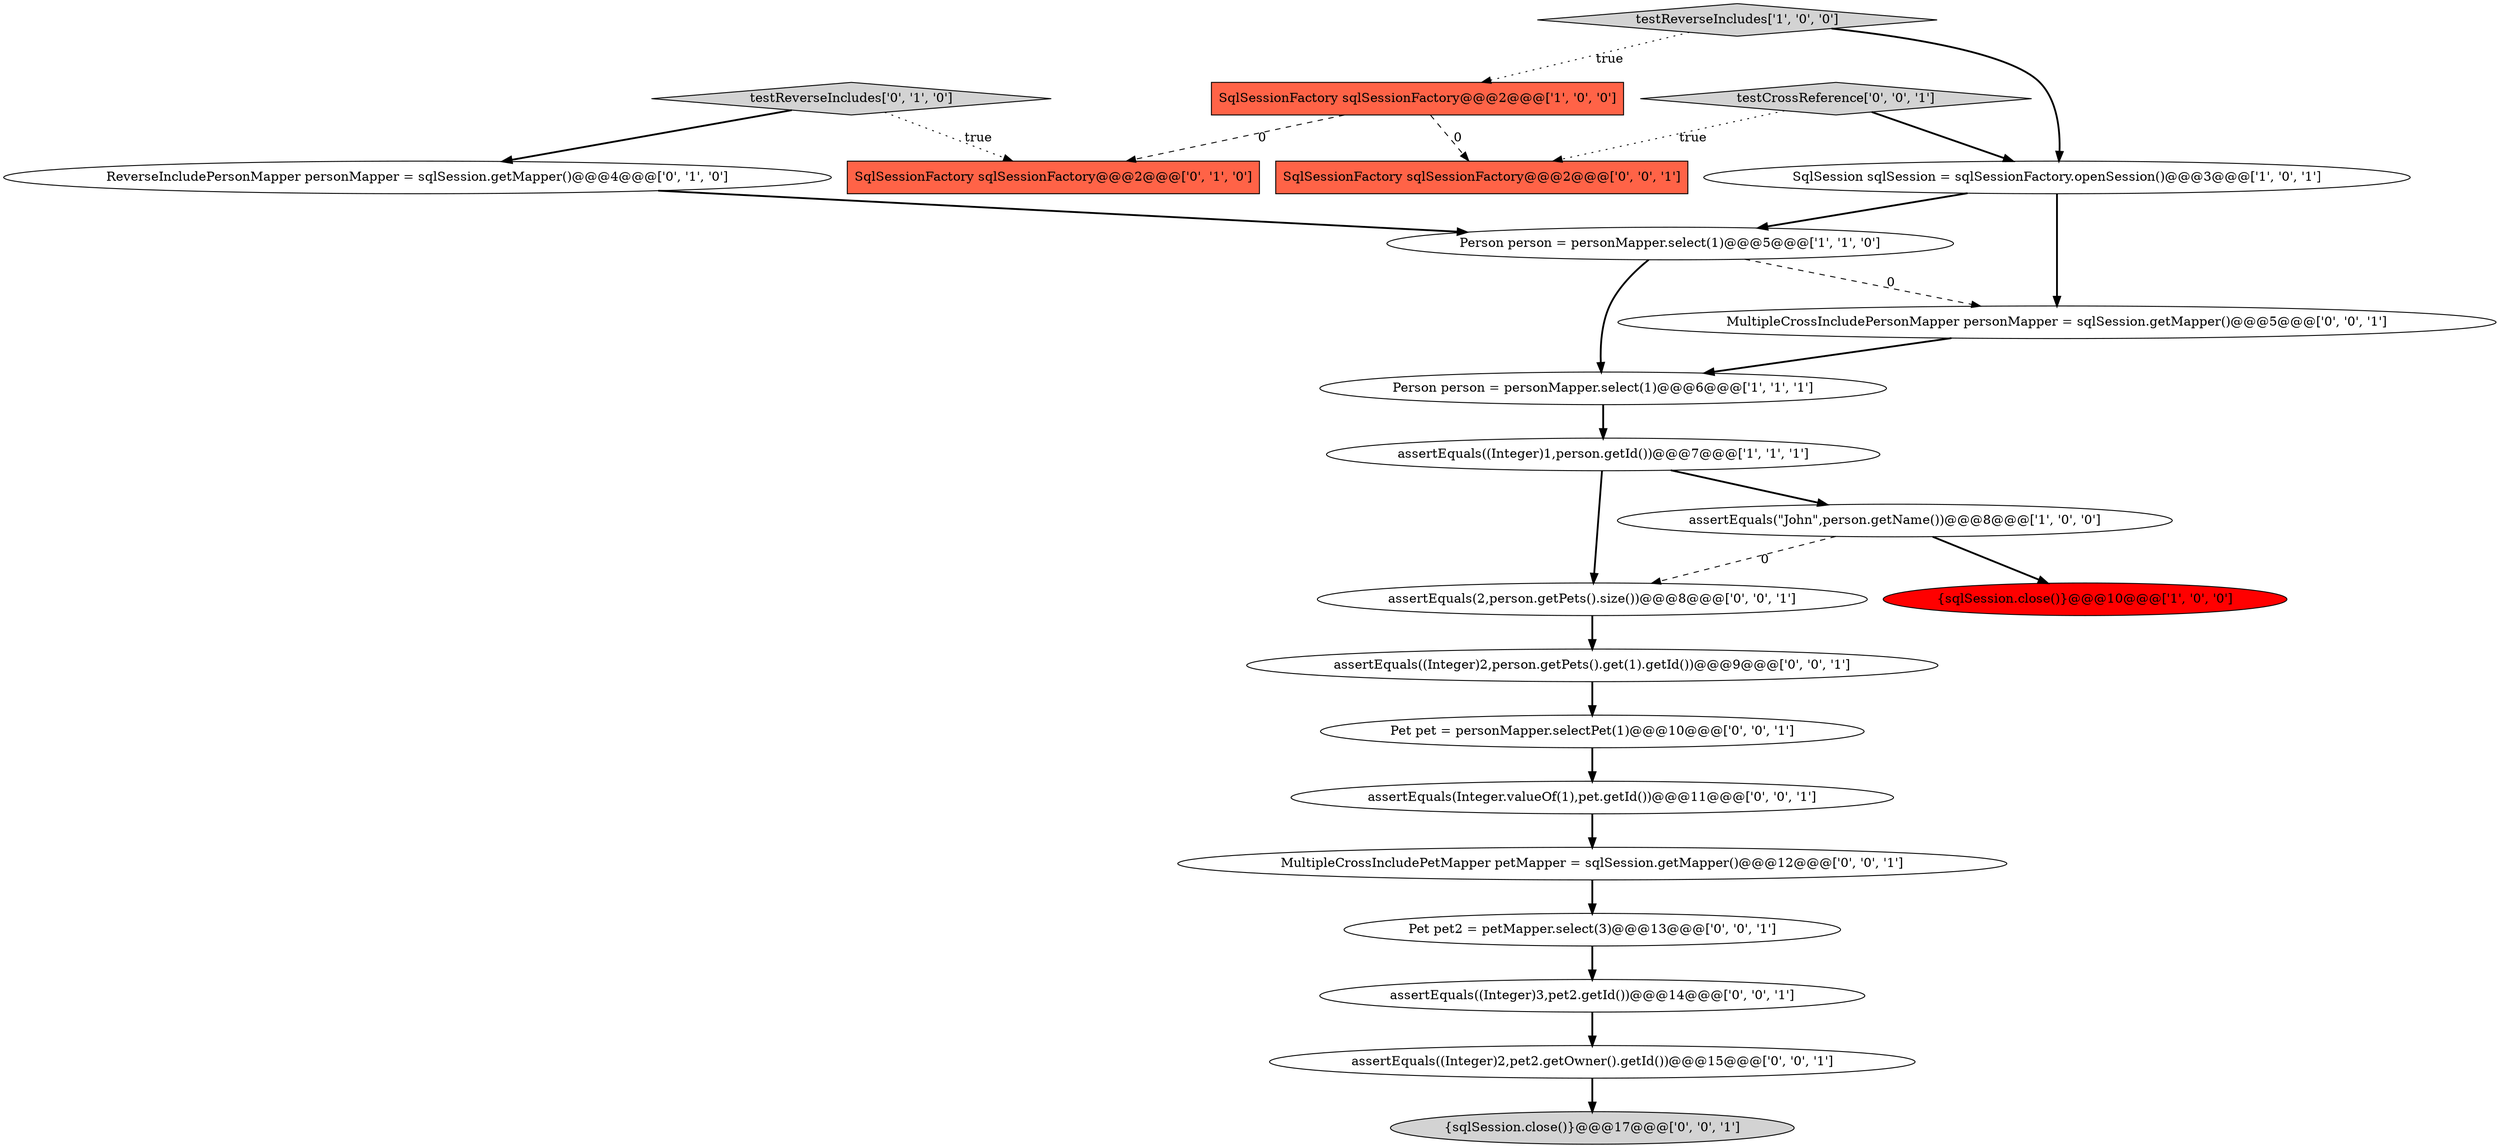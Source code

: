 digraph {
22 [style = filled, label = "Pet pet2 = petMapper.select(3)@@@13@@@['0', '0', '1']", fillcolor = white, shape = ellipse image = "AAA0AAABBB3BBB"];
7 [style = filled, label = "Person person = personMapper.select(1)@@@6@@@['1', '1', '1']", fillcolor = white, shape = ellipse image = "AAA0AAABBB1BBB"];
2 [style = filled, label = "{sqlSession.close()}@@@10@@@['1', '0', '0']", fillcolor = red, shape = ellipse image = "AAA1AAABBB1BBB"];
5 [style = filled, label = "assertEquals((Integer)1,person.getId())@@@7@@@['1', '1', '1']", fillcolor = white, shape = ellipse image = "AAA0AAABBB1BBB"];
19 [style = filled, label = "assertEquals((Integer)2,person.getPets().get(1).getId())@@@9@@@['0', '0', '1']", fillcolor = white, shape = ellipse image = "AAA0AAABBB3BBB"];
21 [style = filled, label = "assertEquals(2,person.getPets().size())@@@8@@@['0', '0', '1']", fillcolor = white, shape = ellipse image = "AAA0AAABBB3BBB"];
10 [style = filled, label = "ReverseIncludePersonMapper personMapper = sqlSession.getMapper()@@@4@@@['0', '1', '0']", fillcolor = white, shape = ellipse image = "AAA0AAABBB2BBB"];
15 [style = filled, label = "assertEquals((Integer)3,pet2.getId())@@@14@@@['0', '0', '1']", fillcolor = white, shape = ellipse image = "AAA0AAABBB3BBB"];
6 [style = filled, label = "testReverseIncludes['1', '0', '0']", fillcolor = lightgray, shape = diamond image = "AAA0AAABBB1BBB"];
8 [style = filled, label = "SqlSessionFactory sqlSessionFactory@@@2@@@['0', '1', '0']", fillcolor = tomato, shape = box image = "AAA1AAABBB2BBB"];
17 [style = filled, label = "MultipleCrossIncludePetMapper petMapper = sqlSession.getMapper()@@@12@@@['0', '0', '1']", fillcolor = white, shape = ellipse image = "AAA0AAABBB3BBB"];
14 [style = filled, label = "Pet pet = personMapper.selectPet(1)@@@10@@@['0', '0', '1']", fillcolor = white, shape = ellipse image = "AAA0AAABBB3BBB"];
18 [style = filled, label = "MultipleCrossIncludePersonMapper personMapper = sqlSession.getMapper()@@@5@@@['0', '0', '1']", fillcolor = white, shape = ellipse image = "AAA0AAABBB3BBB"];
20 [style = filled, label = "assertEquals(Integer.valueOf(1),pet.getId())@@@11@@@['0', '0', '1']", fillcolor = white, shape = ellipse image = "AAA0AAABBB3BBB"];
0 [style = filled, label = "SqlSessionFactory sqlSessionFactory@@@2@@@['1', '0', '0']", fillcolor = tomato, shape = box image = "AAA1AAABBB1BBB"];
3 [style = filled, label = "Person person = personMapper.select(1)@@@5@@@['1', '1', '0']", fillcolor = white, shape = ellipse image = "AAA0AAABBB1BBB"];
12 [style = filled, label = "testCrossReference['0', '0', '1']", fillcolor = lightgray, shape = diamond image = "AAA0AAABBB3BBB"];
16 [style = filled, label = "{sqlSession.close()}@@@17@@@['0', '0', '1']", fillcolor = lightgray, shape = ellipse image = "AAA0AAABBB3BBB"];
11 [style = filled, label = "assertEquals((Integer)2,pet2.getOwner().getId())@@@15@@@['0', '0', '1']", fillcolor = white, shape = ellipse image = "AAA0AAABBB3BBB"];
13 [style = filled, label = "SqlSessionFactory sqlSessionFactory@@@2@@@['0', '0', '1']", fillcolor = tomato, shape = box image = "AAA0AAABBB3BBB"];
1 [style = filled, label = "assertEquals(\"John\",person.getName())@@@8@@@['1', '0', '0']", fillcolor = white, shape = ellipse image = "AAA0AAABBB1BBB"];
4 [style = filled, label = "SqlSession sqlSession = sqlSessionFactory.openSession()@@@3@@@['1', '0', '1']", fillcolor = white, shape = ellipse image = "AAA0AAABBB1BBB"];
9 [style = filled, label = "testReverseIncludes['0', '1', '0']", fillcolor = lightgray, shape = diamond image = "AAA0AAABBB2BBB"];
11->16 [style = bold, label=""];
4->3 [style = bold, label=""];
20->17 [style = bold, label=""];
22->15 [style = bold, label=""];
21->19 [style = bold, label=""];
3->18 [style = dashed, label="0"];
10->3 [style = bold, label=""];
4->18 [style = bold, label=""];
1->21 [style = dashed, label="0"];
9->10 [style = bold, label=""];
17->22 [style = bold, label=""];
9->8 [style = dotted, label="true"];
5->21 [style = bold, label=""];
5->1 [style = bold, label=""];
6->4 [style = bold, label=""];
7->5 [style = bold, label=""];
12->13 [style = dotted, label="true"];
19->14 [style = bold, label=""];
15->11 [style = bold, label=""];
12->4 [style = bold, label=""];
3->7 [style = bold, label=""];
0->13 [style = dashed, label="0"];
0->8 [style = dashed, label="0"];
1->2 [style = bold, label=""];
6->0 [style = dotted, label="true"];
18->7 [style = bold, label=""];
14->20 [style = bold, label=""];
}
